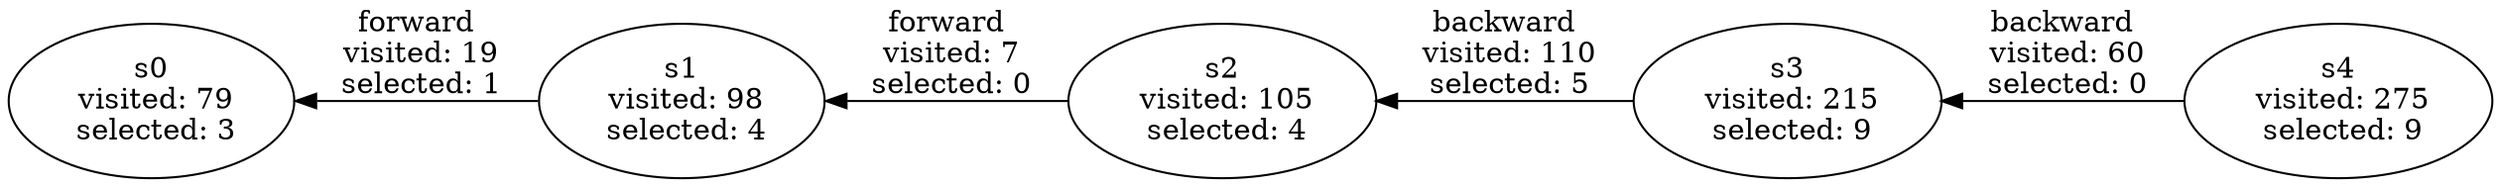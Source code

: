 digraph G {
  rankdir="RL";

  s4 [label="s4\n visited: 275\n selected: 9"];
  s4 -> s3 [label="backward\n visited: 60\n selected: 0"];

  s3 [label="s3\n visited: 215\n selected: 9"];
  s3 -> s2 [label="backward\n visited: 110\n selected: 5"];

  s2 [label="s2\n visited: 105\n selected: 4"];
  s2 -> s1 [label="forward\n visited: 7\n selected: 0"];

  s1 [label="s1\n visited: 98\n selected: 4"];
  s1 -> s0 [label="forward\n visited: 19\n selected: 1"];

  s0 [label="s0\n visited: 79\n selected: 3"];

}